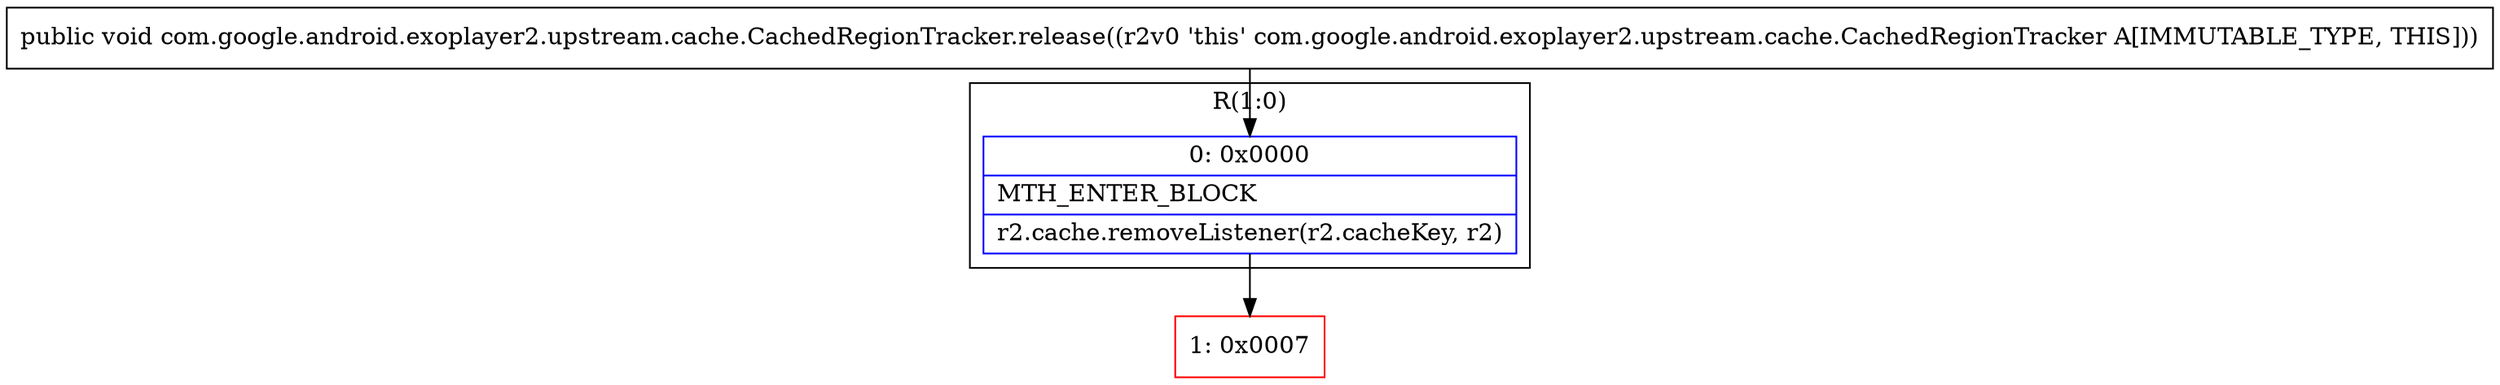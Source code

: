 digraph "CFG forcom.google.android.exoplayer2.upstream.cache.CachedRegionTracker.release()V" {
subgraph cluster_Region_1380156769 {
label = "R(1:0)";
node [shape=record,color=blue];
Node_0 [shape=record,label="{0\:\ 0x0000|MTH_ENTER_BLOCK\l|r2.cache.removeListener(r2.cacheKey, r2)\l}"];
}
Node_1 [shape=record,color=red,label="{1\:\ 0x0007}"];
MethodNode[shape=record,label="{public void com.google.android.exoplayer2.upstream.cache.CachedRegionTracker.release((r2v0 'this' com.google.android.exoplayer2.upstream.cache.CachedRegionTracker A[IMMUTABLE_TYPE, THIS])) }"];
MethodNode -> Node_0;
Node_0 -> Node_1;
}

